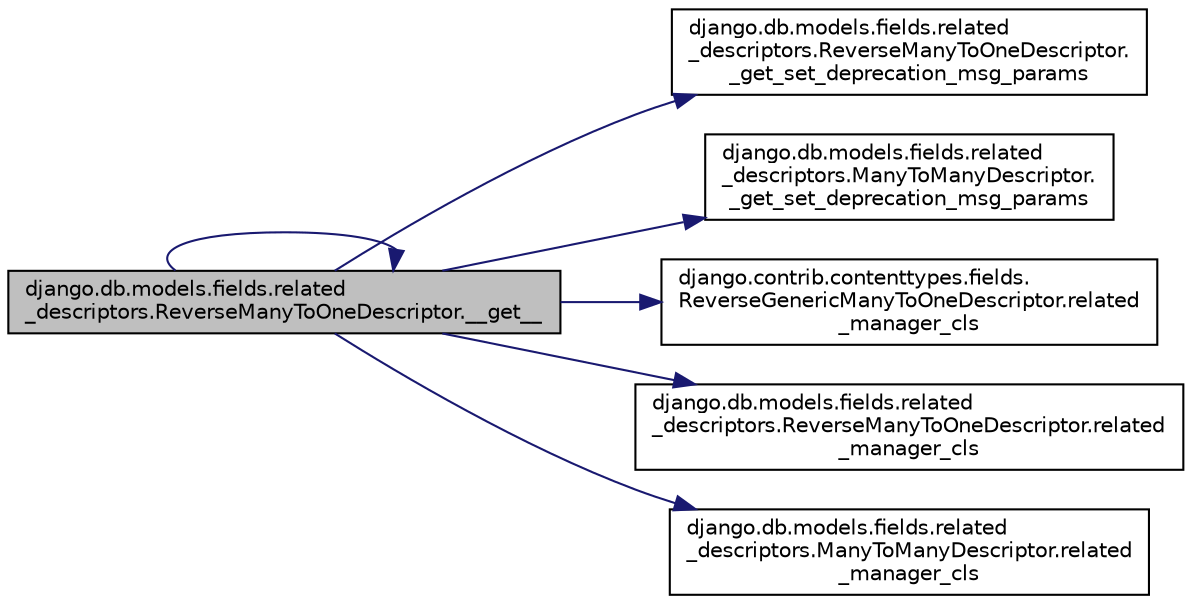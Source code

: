digraph "django.db.models.fields.related_descriptors.ReverseManyToOneDescriptor.__get__"
{
 // LATEX_PDF_SIZE
  edge [fontname="Helvetica",fontsize="10",labelfontname="Helvetica",labelfontsize="10"];
  node [fontname="Helvetica",fontsize="10",shape=record];
  rankdir="LR";
  Node1 [label="django.db.models.fields.related\l_descriptors.ReverseManyToOneDescriptor.__get__",height=0.2,width=0.4,color="black", fillcolor="grey75", style="filled", fontcolor="black",tooltip=" "];
  Node1 -> Node1 [color="midnightblue",fontsize="10",style="solid",fontname="Helvetica"];
  Node1 -> Node2 [color="midnightblue",fontsize="10",style="solid",fontname="Helvetica"];
  Node2 [label="django.db.models.fields.related\l_descriptors.ReverseManyToOneDescriptor.\l_get_set_deprecation_msg_params",height=0.2,width=0.4,color="black", fillcolor="white", style="filled",URL="$d1/dff/classdjango_1_1db_1_1models_1_1fields_1_1related__descriptors_1_1_reverse_many_to_one_descriptor.html#a89d030fe21c58b551af9701dd477b99f",tooltip=" "];
  Node1 -> Node3 [color="midnightblue",fontsize="10",style="solid",fontname="Helvetica"];
  Node3 [label="django.db.models.fields.related\l_descriptors.ManyToManyDescriptor.\l_get_set_deprecation_msg_params",height=0.2,width=0.4,color="black", fillcolor="white", style="filled",URL="$d1/d13/classdjango_1_1db_1_1models_1_1fields_1_1related__descriptors_1_1_many_to_many_descriptor.html#aa57774736bea5afc2490099768263398",tooltip=" "];
  Node1 -> Node4 [color="midnightblue",fontsize="10",style="solid",fontname="Helvetica"];
  Node4 [label="django.contrib.contenttypes.fields.\lReverseGenericManyToOneDescriptor.related\l_manager_cls",height=0.2,width=0.4,color="black", fillcolor="white", style="filled",URL="$d0/d4b/classdjango_1_1contrib_1_1contenttypes_1_1fields_1_1_reverse_generic_many_to_one_descriptor.html#a64b60a8f99e1432381f94b8e26233ccb",tooltip=" "];
  Node1 -> Node5 [color="midnightblue",fontsize="10",style="solid",fontname="Helvetica"];
  Node5 [label="django.db.models.fields.related\l_descriptors.ReverseManyToOneDescriptor.related\l_manager_cls",height=0.2,width=0.4,color="black", fillcolor="white", style="filled",URL="$d1/dff/classdjango_1_1db_1_1models_1_1fields_1_1related__descriptors_1_1_reverse_many_to_one_descriptor.html#aa914f1b6afbf6504a5c27a3fa14dd333",tooltip=" "];
  Node1 -> Node6 [color="midnightblue",fontsize="10",style="solid",fontname="Helvetica"];
  Node6 [label="django.db.models.fields.related\l_descriptors.ManyToManyDescriptor.related\l_manager_cls",height=0.2,width=0.4,color="black", fillcolor="white", style="filled",URL="$d1/d13/classdjango_1_1db_1_1models_1_1fields_1_1related__descriptors_1_1_many_to_many_descriptor.html#a2fd7ef29aae2b2413497071b4bff9bc8",tooltip=" "];
}
